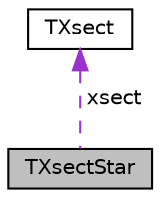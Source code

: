 digraph "TXsectStar"
{
  edge [fontname="Helvetica",fontsize="10",labelfontname="Helvetica",labelfontsize="10"];
  node [fontname="Helvetica",fontsize="10",shape=record];
  Node1 [label="TXsectStar",height=0.2,width=0.4,color="black", fillcolor="grey75", style="filled", fontcolor="black"];
  Node2 -> Node1 [dir="back",color="darkorchid3",fontsize="10",style="dashed",label=" xsect" ,fontname="Helvetica"];
  Node2 [label="TXsect",height=0.2,width=0.4,color="black", fillcolor="white", style="filled",URL="$d2/d70/struct_t_xsect.html"];
}
